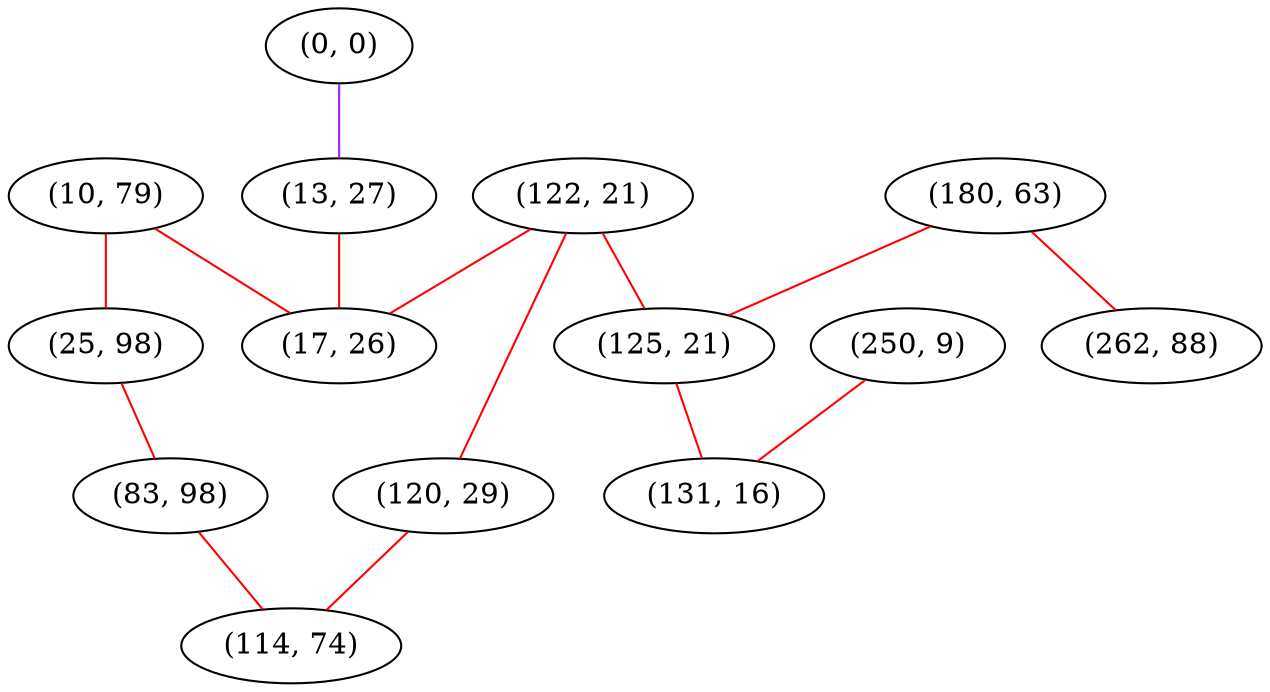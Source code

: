 graph "" {
"(122, 21)";
"(0, 0)";
"(120, 29)";
"(180, 63)";
"(125, 21)";
"(250, 9)";
"(13, 27)";
"(10, 79)";
"(25, 98)";
"(83, 98)";
"(262, 88)";
"(17, 26)";
"(131, 16)";
"(114, 74)";
"(122, 21)" -- "(17, 26)"  [color=red, key=0, weight=1];
"(122, 21)" -- "(120, 29)"  [color=red, key=0, weight=1];
"(122, 21)" -- "(125, 21)"  [color=red, key=0, weight=1];
"(0, 0)" -- "(13, 27)"  [color=purple, key=0, weight=4];
"(120, 29)" -- "(114, 74)"  [color=red, key=0, weight=1];
"(180, 63)" -- "(125, 21)"  [color=red, key=0, weight=1];
"(180, 63)" -- "(262, 88)"  [color=red, key=0, weight=1];
"(125, 21)" -- "(131, 16)"  [color=red, key=0, weight=1];
"(250, 9)" -- "(131, 16)"  [color=red, key=0, weight=1];
"(13, 27)" -- "(17, 26)"  [color=red, key=0, weight=1];
"(10, 79)" -- "(17, 26)"  [color=red, key=0, weight=1];
"(10, 79)" -- "(25, 98)"  [color=red, key=0, weight=1];
"(25, 98)" -- "(83, 98)"  [color=red, key=0, weight=1];
"(83, 98)" -- "(114, 74)"  [color=red, key=0, weight=1];
}
